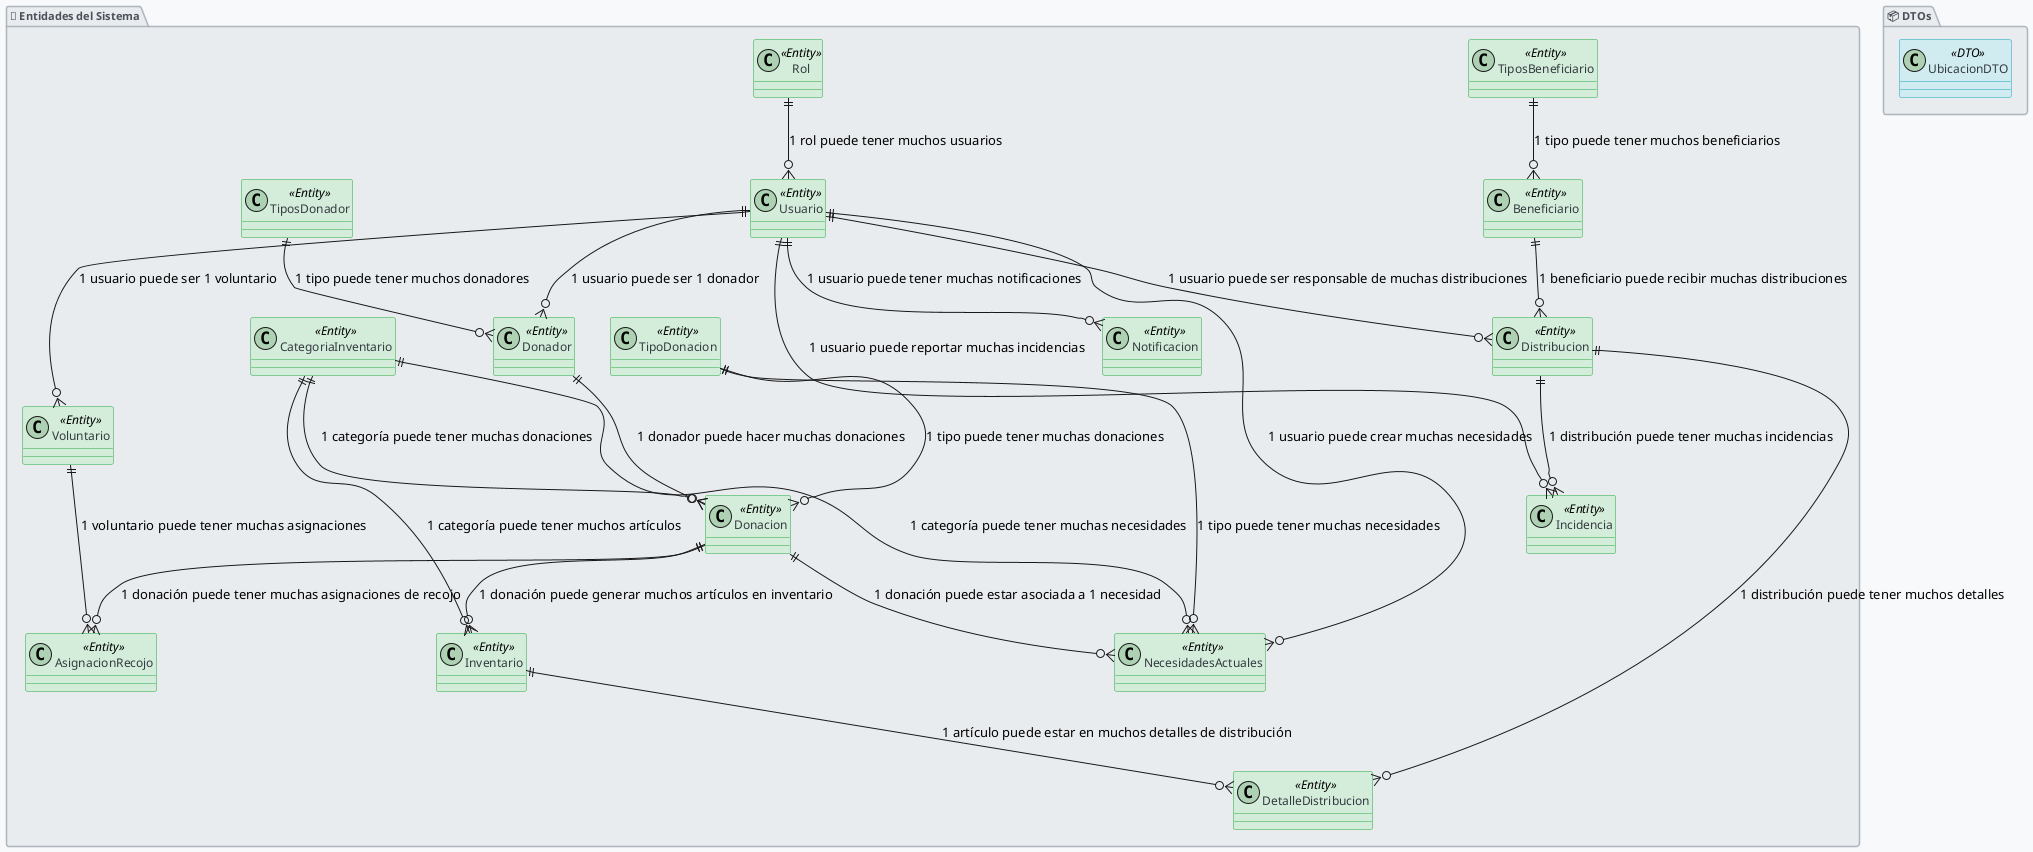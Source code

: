 @startuml
skinparam backgroundColor #f8f9fa
skinparam class {
  BackgroundColor #ffffff
  BorderColor #343a40
  FontColor #343a40
  FontSize 12
}

skinparam package {
  BackgroundColor #e9ecef
  BorderColor #adb5bd
  FontColor #495057
  FontSize 11
  FontStyle bold
}

' Estilos para diferentes tipos de clases
skinparam class<<Entity>> {
  BackgroundColor #d4edda
  BorderColor #28a745
}

skinparam class<<DTO>> {
  BackgroundColor #d1ecf1
  BorderColor #17a2b8
}

package "🏢 Entidades del Sistema" {
  
  class Usuario <<Entity>>
  class Rol <<Entity>>
  class Donador <<Entity>>
  class TiposDonador <<Entity>>
  class Voluntario <<Entity>>
  class Donacion <<Entity>>
  class TipoDonacion <<Entity>>
  class CategoriaInventario <<Entity>>
  class Inventario <<Entity>>
  class NecesidadesActuales <<Entity>>
  class AsignacionRecojo <<Entity>>
  class Distribucion <<Entity>>
  class DetalleDistribucion <<Entity>>
  class Beneficiario <<Entity>>
  class TiposBeneficiario <<Entity>>
  class Notificacion <<Entity>>
  class Incidencia <<Entity>>
}

package "📦 DTOs" {
  class UbicacionDTO <<DTO>>
}

' Relaciones entre entidades
Usuario ||--o{ Donador : "1 usuario puede ser 1 donador"
Usuario ||--o{ Voluntario : "1 usuario puede ser 1 voluntario"
Usuario ||--o{ Notificacion : "1 usuario puede tener muchas notificaciones"
Usuario ||--o{ Incidencia : "1 usuario puede reportar muchas incidencias"
Usuario ||--o{ Distribucion : "1 usuario puede ser responsable de muchas distribuciones"
Usuario ||--o{ NecesidadesActuales : "1 usuario puede crear muchas necesidades"

Rol ||--o{ Usuario : "1 rol puede tener muchos usuarios"

TiposDonador ||--o{ Donador : "1 tipo puede tener muchos donadores"
TiposBeneficiario ||--o{ Beneficiario : "1 tipo puede tener muchos beneficiarios"

Donador ||--o{ Donacion : "1 donador puede hacer muchas donaciones"
TipoDonacion ||--o{ Donacion : "1 tipo puede tener muchas donaciones"
CategoriaInventario ||--o{ Donacion : "1 categoría puede tener muchas donaciones"
CategoriaInventario ||--o{ Inventario : "1 categoría puede tener muchos artículos"
CategoriaInventario ||--o{ NecesidadesActuales : "1 categoría puede tener muchas necesidades"

Donacion ||--o{ Inventario : "1 donación puede generar muchos artículos en inventario"
Donacion ||--o{ AsignacionRecojo : "1 donación puede tener muchas asignaciones de recojo"
Donacion ||--o{ NecesidadesActuales : "1 donación puede estar asociada a 1 necesidad"

Voluntario ||--o{ AsignacionRecojo : "1 voluntario puede tener muchas asignaciones"

Distribucion ||--o{ DetalleDistribucion : "1 distribución puede tener muchos detalles"
Distribucion ||--o{ Incidencia : "1 distribución puede tener muchas incidencias"
Beneficiario ||--o{ Distribucion : "1 beneficiario puede recibir muchas distribuciones"

Inventario ||--o{ DetalleDistribucion : "1 artículo puede estar en muchos detalles de distribución"

TipoDonacion ||--o{ NecesidadesActuales : "1 tipo puede tener muchas necesidades"

@enduml 